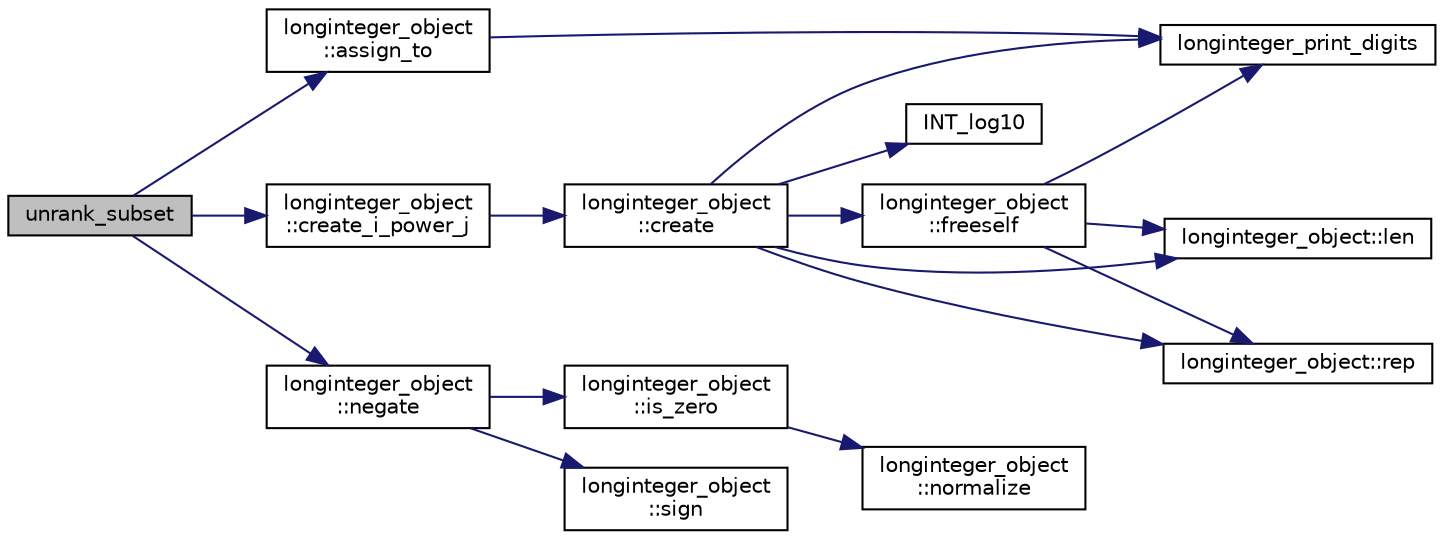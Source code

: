 digraph "unrank_subset"
{
  edge [fontname="Helvetica",fontsize="10",labelfontname="Helvetica",labelfontsize="10"];
  node [fontname="Helvetica",fontsize="10",shape=record];
  rankdir="LR";
  Node298 [label="unrank_subset",height=0.2,width=0.4,color="black", fillcolor="grey75", style="filled", fontcolor="black"];
  Node298 -> Node299 [color="midnightblue",fontsize="10",style="solid",fontname="Helvetica"];
  Node299 [label="longinteger_object\l::assign_to",height=0.2,width=0.4,color="black", fillcolor="white", style="filled",URL="$dd/d7e/classlonginteger__object.html#a891b9d0947bfce181245ab5cffe9482a"];
  Node299 -> Node300 [color="midnightblue",fontsize="10",style="solid",fontname="Helvetica"];
  Node300 [label="longinteger_print_digits",height=0.2,width=0.4,color="black", fillcolor="white", style="filled",URL="$de/dc5/algebra__and__number__theory_8h.html#ac2bac7b12f5b6440b8dad275cd7a157d"];
  Node298 -> Node301 [color="midnightblue",fontsize="10",style="solid",fontname="Helvetica"];
  Node301 [label="longinteger_object\l::create_i_power_j",height=0.2,width=0.4,color="black", fillcolor="white", style="filled",URL="$dd/d7e/classlonginteger__object.html#abd7f646a9077ab9a8c2754c221ae8e2a"];
  Node301 -> Node302 [color="midnightblue",fontsize="10",style="solid",fontname="Helvetica"];
  Node302 [label="longinteger_object\l::create",height=0.2,width=0.4,color="black", fillcolor="white", style="filled",URL="$dd/d7e/classlonginteger__object.html#a95d2eebc60849c3963a49298b1f498c2"];
  Node302 -> Node303 [color="midnightblue",fontsize="10",style="solid",fontname="Helvetica"];
  Node303 [label="longinteger_object\l::freeself",height=0.2,width=0.4,color="black", fillcolor="white", style="filled",URL="$dd/d7e/classlonginteger__object.html#a06450f8c4795d81da6d680830ef958a1"];
  Node303 -> Node300 [color="midnightblue",fontsize="10",style="solid",fontname="Helvetica"];
  Node303 -> Node304 [color="midnightblue",fontsize="10",style="solid",fontname="Helvetica"];
  Node304 [label="longinteger_object::rep",height=0.2,width=0.4,color="black", fillcolor="white", style="filled",URL="$dd/d7e/classlonginteger__object.html#a3ecaf12738cc721d281c416503f241e2"];
  Node303 -> Node305 [color="midnightblue",fontsize="10",style="solid",fontname="Helvetica"];
  Node305 [label="longinteger_object::len",height=0.2,width=0.4,color="black", fillcolor="white", style="filled",URL="$dd/d7e/classlonginteger__object.html#a0bfeae35be8a6fd44ed7f76413596ab1"];
  Node302 -> Node306 [color="midnightblue",fontsize="10",style="solid",fontname="Helvetica"];
  Node306 [label="INT_log10",height=0.2,width=0.4,color="black", fillcolor="white", style="filled",URL="$de/dc5/algebra__and__number__theory_8h.html#a98bc0a6c562370a355165d2538dac250"];
  Node302 -> Node300 [color="midnightblue",fontsize="10",style="solid",fontname="Helvetica"];
  Node302 -> Node304 [color="midnightblue",fontsize="10",style="solid",fontname="Helvetica"];
  Node302 -> Node305 [color="midnightblue",fontsize="10",style="solid",fontname="Helvetica"];
  Node298 -> Node307 [color="midnightblue",fontsize="10",style="solid",fontname="Helvetica"];
  Node307 [label="longinteger_object\l::negate",height=0.2,width=0.4,color="black", fillcolor="white", style="filled",URL="$dd/d7e/classlonginteger__object.html#aa2305cd4d3ee6e462c70c40acc61a6af"];
  Node307 -> Node308 [color="midnightblue",fontsize="10",style="solid",fontname="Helvetica"];
  Node308 [label="longinteger_object\l::is_zero",height=0.2,width=0.4,color="black", fillcolor="white", style="filled",URL="$dd/d7e/classlonginteger__object.html#a0946732d08e5180a00480f4c40667101"];
  Node308 -> Node309 [color="midnightblue",fontsize="10",style="solid",fontname="Helvetica"];
  Node309 [label="longinteger_object\l::normalize",height=0.2,width=0.4,color="black", fillcolor="white", style="filled",URL="$dd/d7e/classlonginteger__object.html#ae27040d862a5624e98fc9582daa889ee"];
  Node307 -> Node310 [color="midnightblue",fontsize="10",style="solid",fontname="Helvetica"];
  Node310 [label="longinteger_object\l::sign",height=0.2,width=0.4,color="black", fillcolor="white", style="filled",URL="$dd/d7e/classlonginteger__object.html#ab69549d0bd669e44d776f14ab1a0a344"];
}

